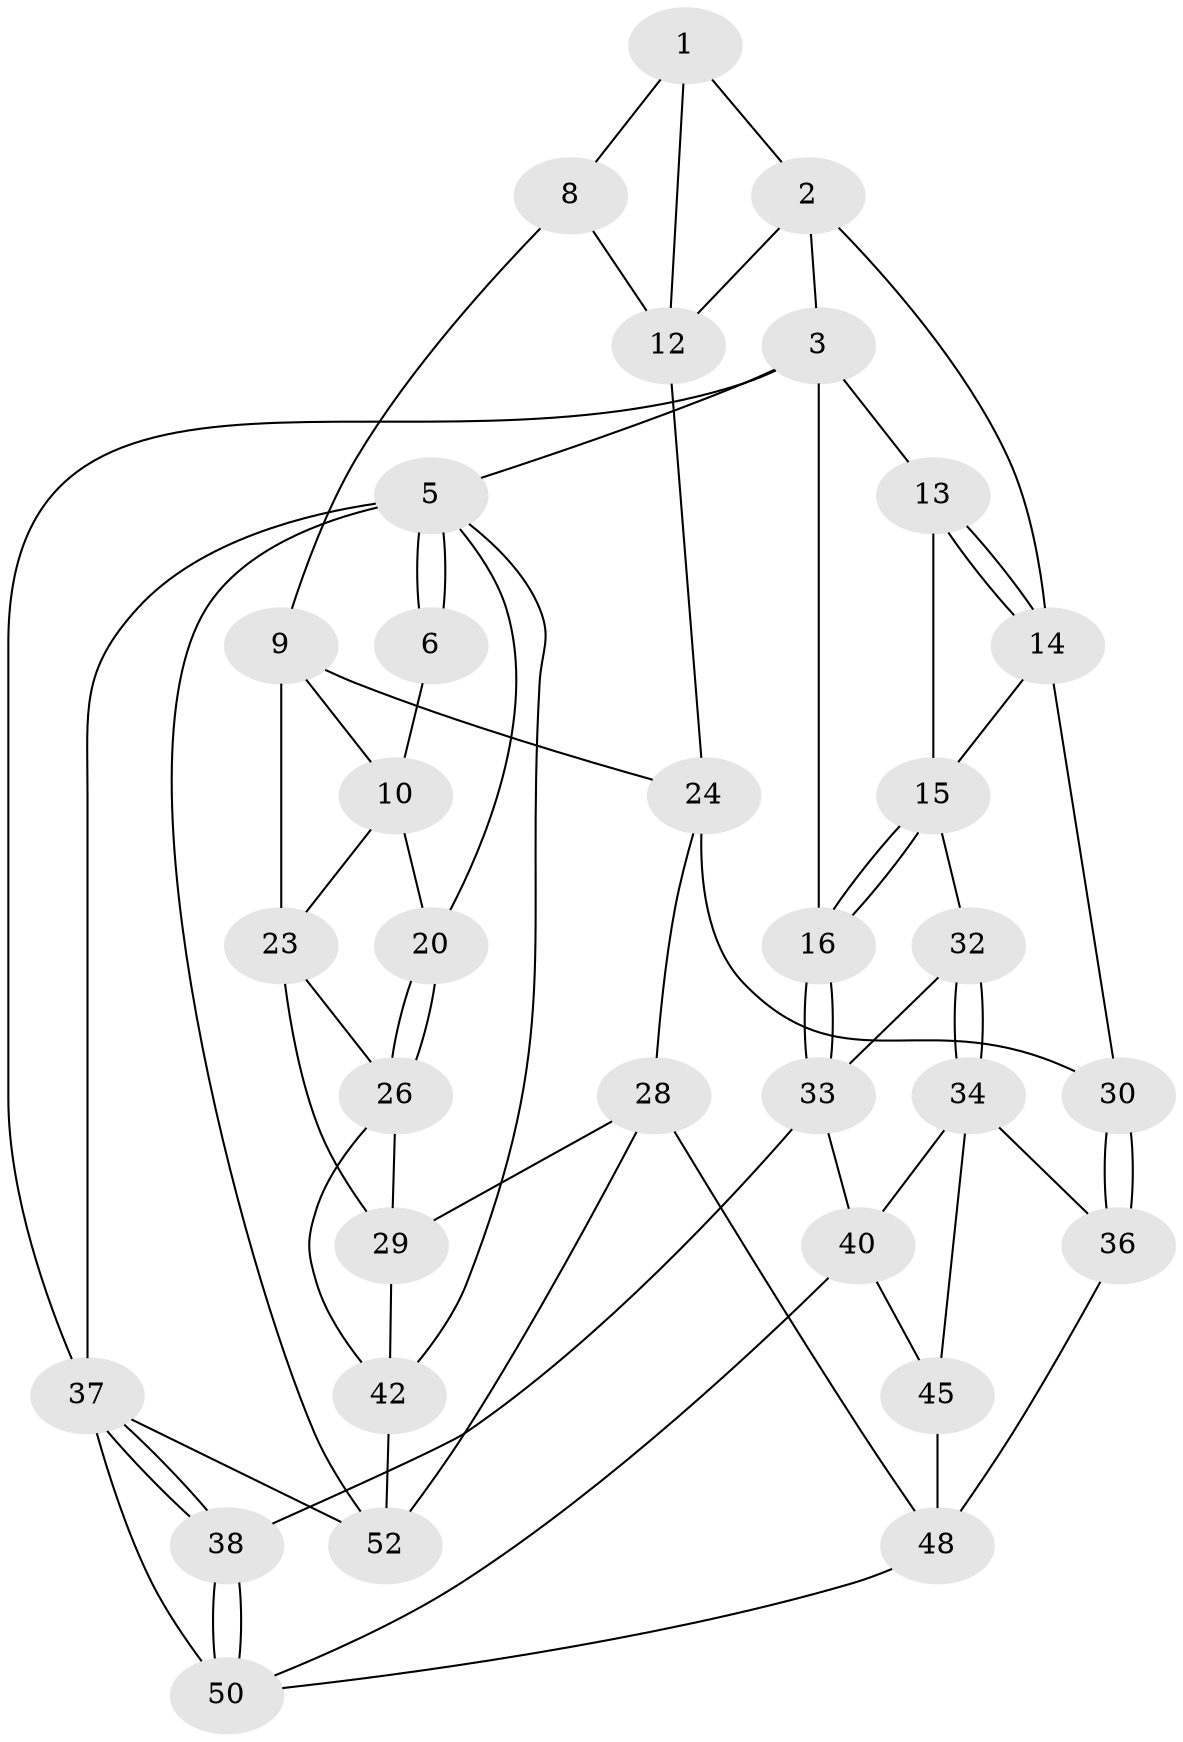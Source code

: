 // original degree distribution, {3: 0.03571428571428571, 4: 0.21428571428571427, 5: 0.5714285714285714, 6: 0.17857142857142858}
// Generated by graph-tools (version 1.1) at 2025/11/02/27/25 16:11:51]
// undirected, 32 vertices, 69 edges
graph export_dot {
graph [start="1"]
  node [color=gray90,style=filled];
  1 [pos="+0.4430779155456182+0.03646957631827375",super="+7"];
  2 [pos="+0.4621454942985601+0.03701200608519601",super="+11"];
  3 [pos="+0.5055407834701916+0.03347073886289329",super="+4"];
  5 [pos="+0+0",super="+43"];
  6 [pos="+0.09557315740935951+0"];
  8 [pos="+0.3008624654178898+0.25442384822189895"];
  9 [pos="+0.2105490612370832+0.2741403674151321",super="+22"];
  10 [pos="+0.18125017803360718+0.25850927662904566",super="+19"];
  12 [pos="+0.4540054774299815+0.38525012188125846",super="+21"];
  13 [pos="+0.5367259706326221+0.15697733260930732"];
  14 [pos="+0.5020124444292294+0.38332027407233227",super="+18"];
  15 [pos="+0.6002361907404189+0.2918489127661055",super="+17"];
  16 [pos="+1+0"];
  20 [pos="+0+0.2663721857623395"];
  23 [pos="+0.13220766552354868+0.41466204550793234",super="+25"];
  24 [pos="+0.3229357759665216+0.5234094203273242",super="+27"];
  26 [pos="+0+0.45068960142188447",super="+41"];
  28 [pos="+0.25302710949302387+0.6433811315450901",super="+49"];
  29 [pos="+0.2163065022698133+0.6646836328837943",super="+46"];
  30 [pos="+0.5250208609282905+0.5885166647994048",super="+31"];
  32 [pos="+0.8005039086207315+0.4336806890809169"];
  33 [pos="+1+0.21968111508114793",super="+39"];
  34 [pos="+0.778314960642619+0.5208715130672869",super="+35"];
  36 [pos="+0.6326424314831575+0.6766757443559877",super="+47"];
  37 [pos="+1+1",super="+55"];
  38 [pos="+1+0.9260358500593104"];
  40 [pos="+0.9008041115822878+0.6697701072296962",super="+44"];
  42 [pos="+0+1",super="+53"];
  45 [pos="+0.705854901484665+0.7322460701150267"];
  48 [pos="+0.4723713284621405+0.8307413511126239",super="+51"];
  50 [pos="+0.9232460541407904+0.8187624527594644",super="+54"];
  52 [pos="+0.32328823590897626+1",super="+56"];
  1 -- 2;
  1 -- 8;
  1 -- 12;
  2 -- 3;
  2 -- 12;
  2 -- 14;
  3 -- 13;
  3 -- 16;
  3 -- 5;
  3 -- 37;
  5 -- 6;
  5 -- 6;
  5 -- 20;
  5 -- 42;
  5 -- 37;
  5 -- 52;
  6 -- 10;
  8 -- 9;
  8 -- 12;
  9 -- 10;
  9 -- 24;
  9 -- 23;
  10 -- 20;
  10 -- 23;
  12 -- 24;
  13 -- 14;
  13 -- 14;
  13 -- 15;
  14 -- 30;
  14 -- 15;
  15 -- 16;
  15 -- 16;
  15 -- 32;
  16 -- 33;
  16 -- 33;
  20 -- 26;
  20 -- 26;
  23 -- 26;
  23 -- 29;
  24 -- 28;
  24 -- 30;
  26 -- 42;
  26 -- 29;
  28 -- 29;
  28 -- 48;
  28 -- 52;
  29 -- 42;
  30 -- 36 [weight=2];
  30 -- 36;
  32 -- 33;
  32 -- 34;
  32 -- 34;
  33 -- 40;
  33 -- 38;
  34 -- 40;
  34 -- 36;
  34 -- 45;
  36 -- 48;
  37 -- 38;
  37 -- 38;
  37 -- 50;
  37 -- 52;
  38 -- 50;
  38 -- 50;
  40 -- 50;
  40 -- 45;
  42 -- 52;
  45 -- 48;
  48 -- 50;
}
